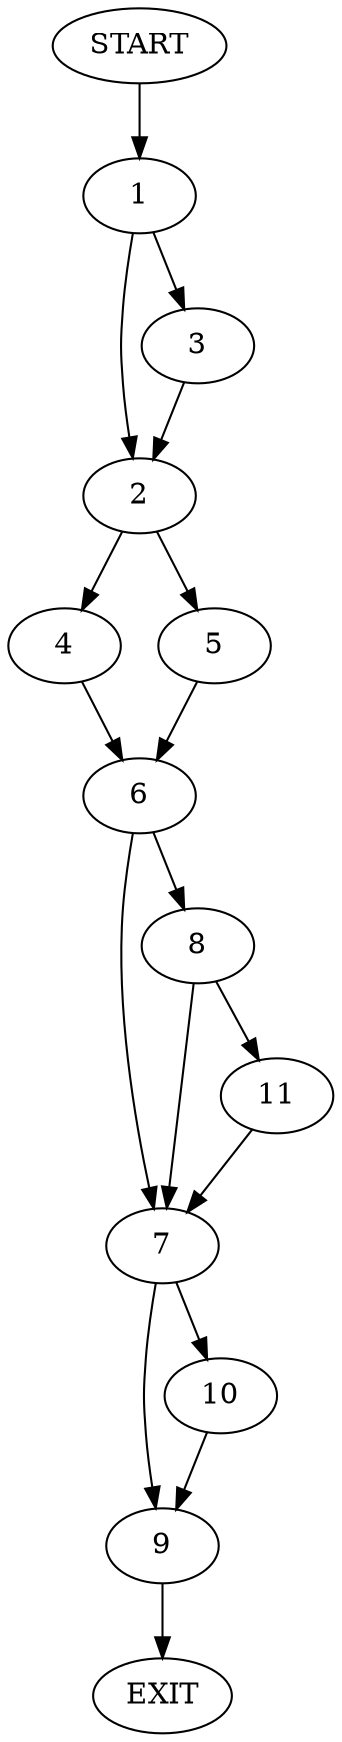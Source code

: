 digraph {
0 [label="START"]
12 [label="EXIT"]
0 -> 1
1 -> 2
1 -> 3
3 -> 2
2 -> 4
2 -> 5
4 -> 6
5 -> 6
6 -> 7
6 -> 8
7 -> 9
7 -> 10
8 -> 7
8 -> 11
11 -> 7
9 -> 12
10 -> 9
}
